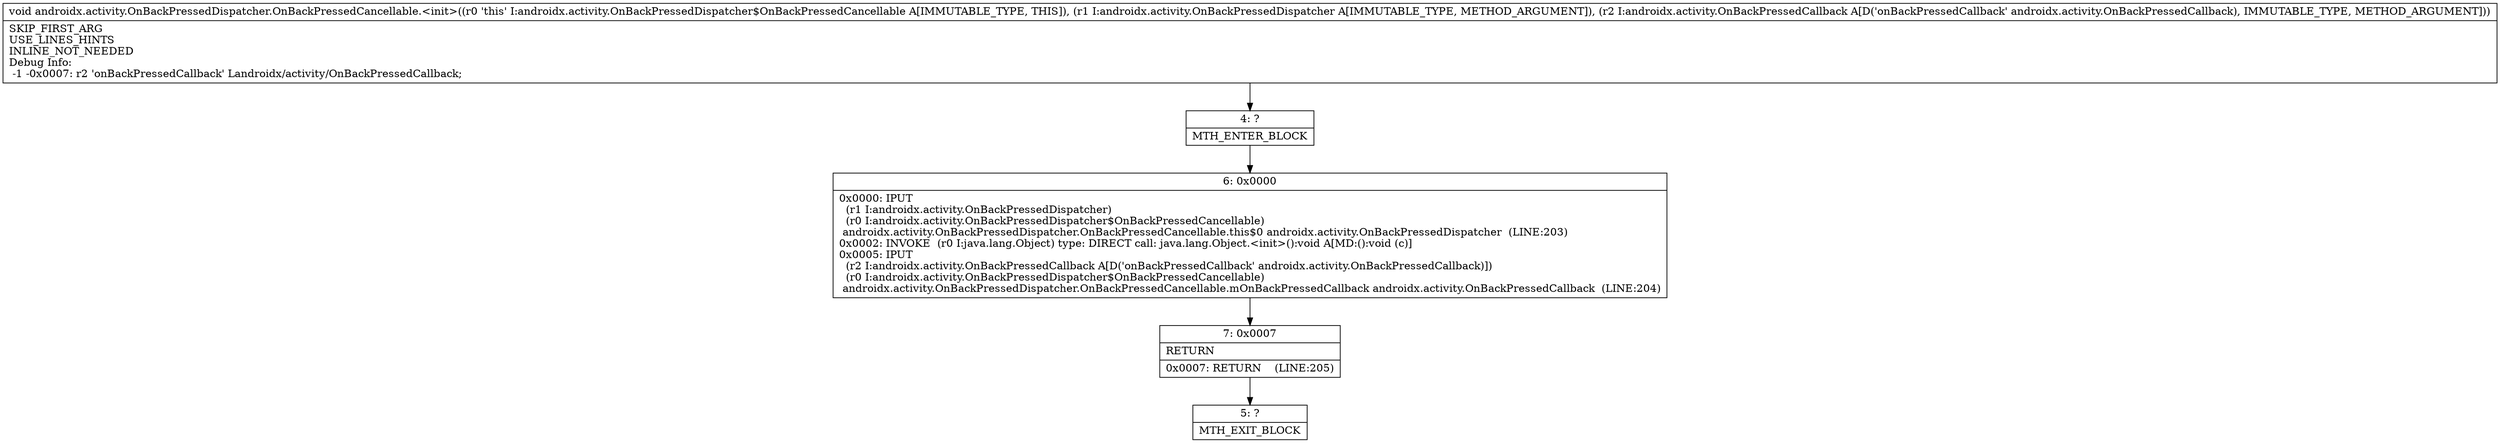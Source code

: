 digraph "CFG forandroidx.activity.OnBackPressedDispatcher.OnBackPressedCancellable.\<init\>(Landroidx\/activity\/OnBackPressedDispatcher;Landroidx\/activity\/OnBackPressedCallback;)V" {
Node_4 [shape=record,label="{4\:\ ?|MTH_ENTER_BLOCK\l}"];
Node_6 [shape=record,label="{6\:\ 0x0000|0x0000: IPUT  \l  (r1 I:androidx.activity.OnBackPressedDispatcher)\l  (r0 I:androidx.activity.OnBackPressedDispatcher$OnBackPressedCancellable)\l androidx.activity.OnBackPressedDispatcher.OnBackPressedCancellable.this$0 androidx.activity.OnBackPressedDispatcher  (LINE:203)\l0x0002: INVOKE  (r0 I:java.lang.Object) type: DIRECT call: java.lang.Object.\<init\>():void A[MD:():void (c)]\l0x0005: IPUT  \l  (r2 I:androidx.activity.OnBackPressedCallback A[D('onBackPressedCallback' androidx.activity.OnBackPressedCallback)])\l  (r0 I:androidx.activity.OnBackPressedDispatcher$OnBackPressedCancellable)\l androidx.activity.OnBackPressedDispatcher.OnBackPressedCancellable.mOnBackPressedCallback androidx.activity.OnBackPressedCallback  (LINE:204)\l}"];
Node_7 [shape=record,label="{7\:\ 0x0007|RETURN\l|0x0007: RETURN    (LINE:205)\l}"];
Node_5 [shape=record,label="{5\:\ ?|MTH_EXIT_BLOCK\l}"];
MethodNode[shape=record,label="{void androidx.activity.OnBackPressedDispatcher.OnBackPressedCancellable.\<init\>((r0 'this' I:androidx.activity.OnBackPressedDispatcher$OnBackPressedCancellable A[IMMUTABLE_TYPE, THIS]), (r1 I:androidx.activity.OnBackPressedDispatcher A[IMMUTABLE_TYPE, METHOD_ARGUMENT]), (r2 I:androidx.activity.OnBackPressedCallback A[D('onBackPressedCallback' androidx.activity.OnBackPressedCallback), IMMUTABLE_TYPE, METHOD_ARGUMENT]))  | SKIP_FIRST_ARG\lUSE_LINES_HINTS\lINLINE_NOT_NEEDED\lDebug Info:\l  \-1 \-0x0007: r2 'onBackPressedCallback' Landroidx\/activity\/OnBackPressedCallback;\l}"];
MethodNode -> Node_4;Node_4 -> Node_6;
Node_6 -> Node_7;
Node_7 -> Node_5;
}

